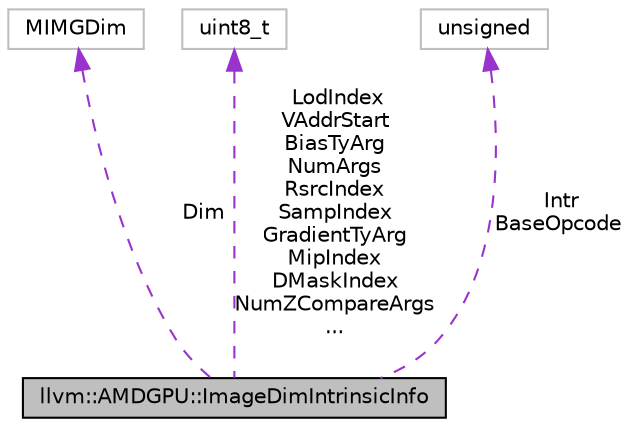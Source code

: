digraph "llvm::AMDGPU::ImageDimIntrinsicInfo"
{
 // LATEX_PDF_SIZE
  bgcolor="transparent";
  edge [fontname="Helvetica",fontsize="10",labelfontname="Helvetica",labelfontsize="10"];
  node [fontname="Helvetica",fontsize="10",shape=record];
  Node1 [label="llvm::AMDGPU::ImageDimIntrinsicInfo",height=0.2,width=0.4,color="black", fillcolor="grey75", style="filled", fontcolor="black",tooltip=" "];
  Node2 -> Node1 [dir="back",color="darkorchid3",fontsize="10",style="dashed",label=" Dim" ,fontname="Helvetica"];
  Node2 [label="MIMGDim",height=0.2,width=0.4,color="grey75",tooltip=" "];
  Node3 -> Node1 [dir="back",color="darkorchid3",fontsize="10",style="dashed",label=" LodIndex\nVAddrStart\nBiasTyArg\nNumArgs\nRsrcIndex\nSampIndex\nGradientTyArg\nMipIndex\nDMaskIndex\nNumZCompareArgs\n..." ,fontname="Helvetica"];
  Node3 [label="uint8_t",height=0.2,width=0.4,color="grey75",tooltip=" "];
  Node4 -> Node1 [dir="back",color="darkorchid3",fontsize="10",style="dashed",label=" Intr\nBaseOpcode" ,fontname="Helvetica"];
  Node4 [label="unsigned",height=0.2,width=0.4,color="grey75",tooltip=" "];
}
